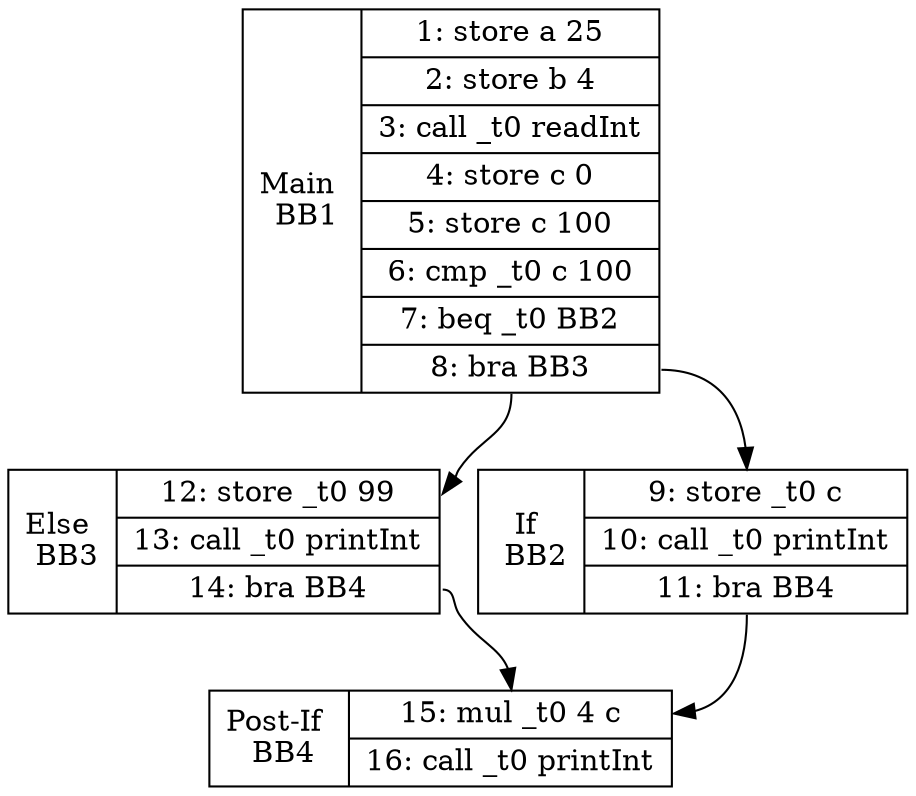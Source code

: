 digraph G {
bb1 [shape=record, label="<B> Main \n BB1 | {<entry>
	1: store a 25
|	2: store b 4
|	3: call _t0 readInt
|	4: store c 0
|	5: store c 100
|	6: cmp _t0 c 100
|	7: beq _t0 BB2
|<exit>	8: bra BB3
}"];
bb1:exit -> bb3:entry
bb1:exit -> bb2:entry
bb3 [shape=record, label="<B> Else \n BB3 | {<entry>
	12: store _t0 99
|	13: call _t0 printInt
|<exit>	14: bra BB4
}"];
bb3:exit -> bb4:entry
bb2 [shape=record, label="<B> If \n BB2 | {<entry>
	9: store _t0 c
|	10: call _t0 printInt
|<exit>	11: bra BB4
}"];
bb2:exit -> bb4:entry
bb4 [shape=record, label="<B> Post-If \n BB4 | {<entry>
	15: mul _t0 4 c
|<exit>	16: call _t0 printInt
}"];
}

